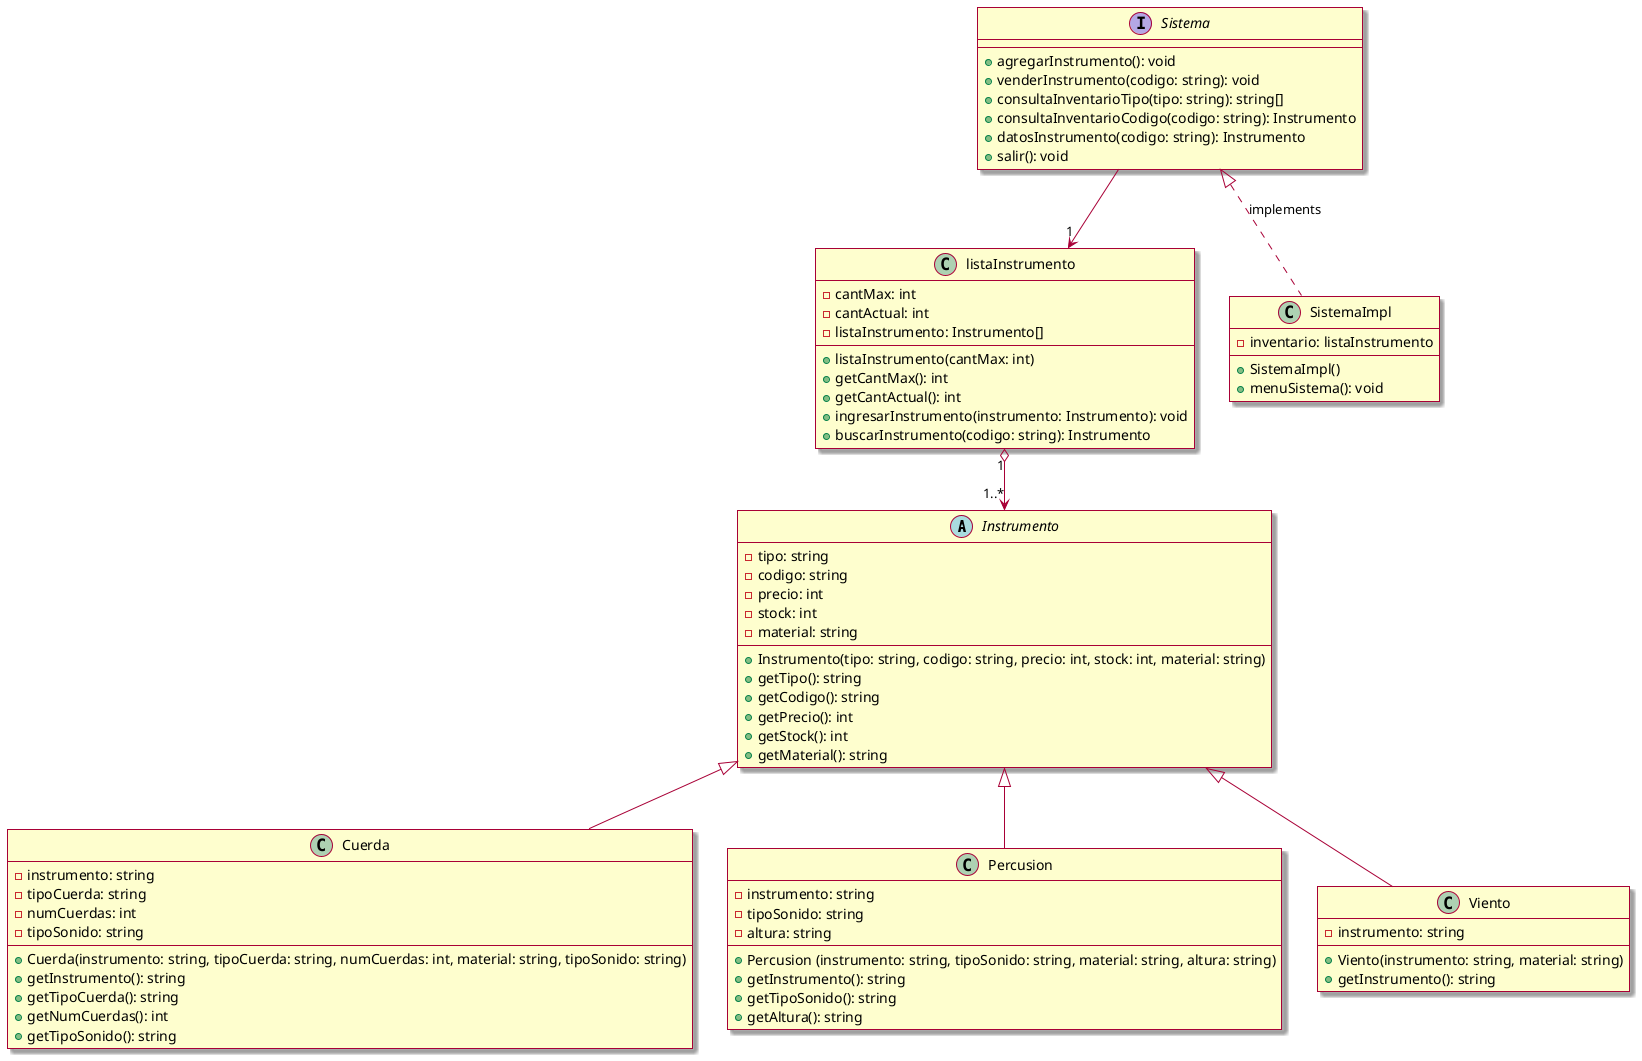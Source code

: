 @startuml
top to bottom direction
skin rose

abstract Instrumento{
- tipo: string
- codigo: string
- precio: int
- stock: int
- material: string
+ Instrumento(tipo: string, codigo: string, precio: int, stock: int, material: string)
+ getTipo(): string
+ getCodigo(): string
+ getPrecio(): int
+ getStock(): int
+ getMaterial(): string
}

class Cuerda{
- instrumento: string
- tipoCuerda: string
- numCuerdas: int
- tipoSonido: string
+ Cuerda(instrumento: string, tipoCuerda: string, numCuerdas: int, material: string, tipoSonido: string)
+ getInstrumento(): string
+ getTipoCuerda(): string
+ getNumCuerdas(): int
+ getTipoSonido(): string
}

class Percusion{
- instrumento: string
- tipoSonido: string
- altura: string
+ Percusion (instrumento: string, tipoSonido: string, material: string, altura: string)
+ getInstrumento(): string
+ getTipoSonido(): string
+ getAltura(): string
}

class Viento{
- instrumento: string
+ Viento(instrumento: string, material: string)
+ getInstrumento(): string
}

class listaInstrumento{
- cantMax: int
- cantActual: int
- listaInstrumento: Instrumento[]
+ listaInstrumento(cantMax: int)
+ getCantMax(): int
+ getCantActual(): int
+ ingresarInstrumento(instrumento: Instrumento): void
+ buscarInstrumento(codigo: string): Instrumento
}

interface Sistema{
+ agregarInstrumento(): void
+ venderInstrumento(codigo: string): void
+ consultaInventarioTipo(tipo: string): string[]
+ consultaInventarioCodigo(codigo: string): Instrumento
+ datosInstrumento(codigo: string): Instrumento
+ salir(): void
}

class SistemaImpl{
- inventario: listaInstrumento
+ SistemaImpl()
+ menuSistema(): void
}

Sistema<|..SistemaImpl: implements
Sistema --> "1" listaInstrumento
listaInstrumento "1" o--> "1..*" Instrumento
Instrumento <|-- Cuerda
Instrumento <|-- Percusion
Instrumento <|-- Viento
@enduml
